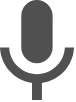 <mxfile version="14.6.13" type="device"><diagram id="vfEzbKb5JG4sHNQKtXHC" name="Seite-1"><mxGraphModel dx="1086" dy="4473" grid="1" gridSize="10" guides="1" tooltips="1" connect="1" arrows="1" fold="1" page="1" pageScale="1" pageWidth="827" pageHeight="1169" math="0" shadow="0"><root><mxCell id="0"/><mxCell id="1" parent="0"/><mxCell id="PYO5yBSiF_cxAE8PLeTV-1" value="" style="dashed=0;connectable=0;html=1;fillColor=#505050;strokeColor=none;shape=mxgraph.gcp2.live;part=1;shadow=0;verticalAlign=top;" vertex="1" parent="1"><mxGeometry x="40" y="-3480" width="37" height="50" as="geometry"><mxPoint x="-18.5" y="10" as="offset"/></mxGeometry></mxCell></root></mxGraphModel></diagram></mxfile>